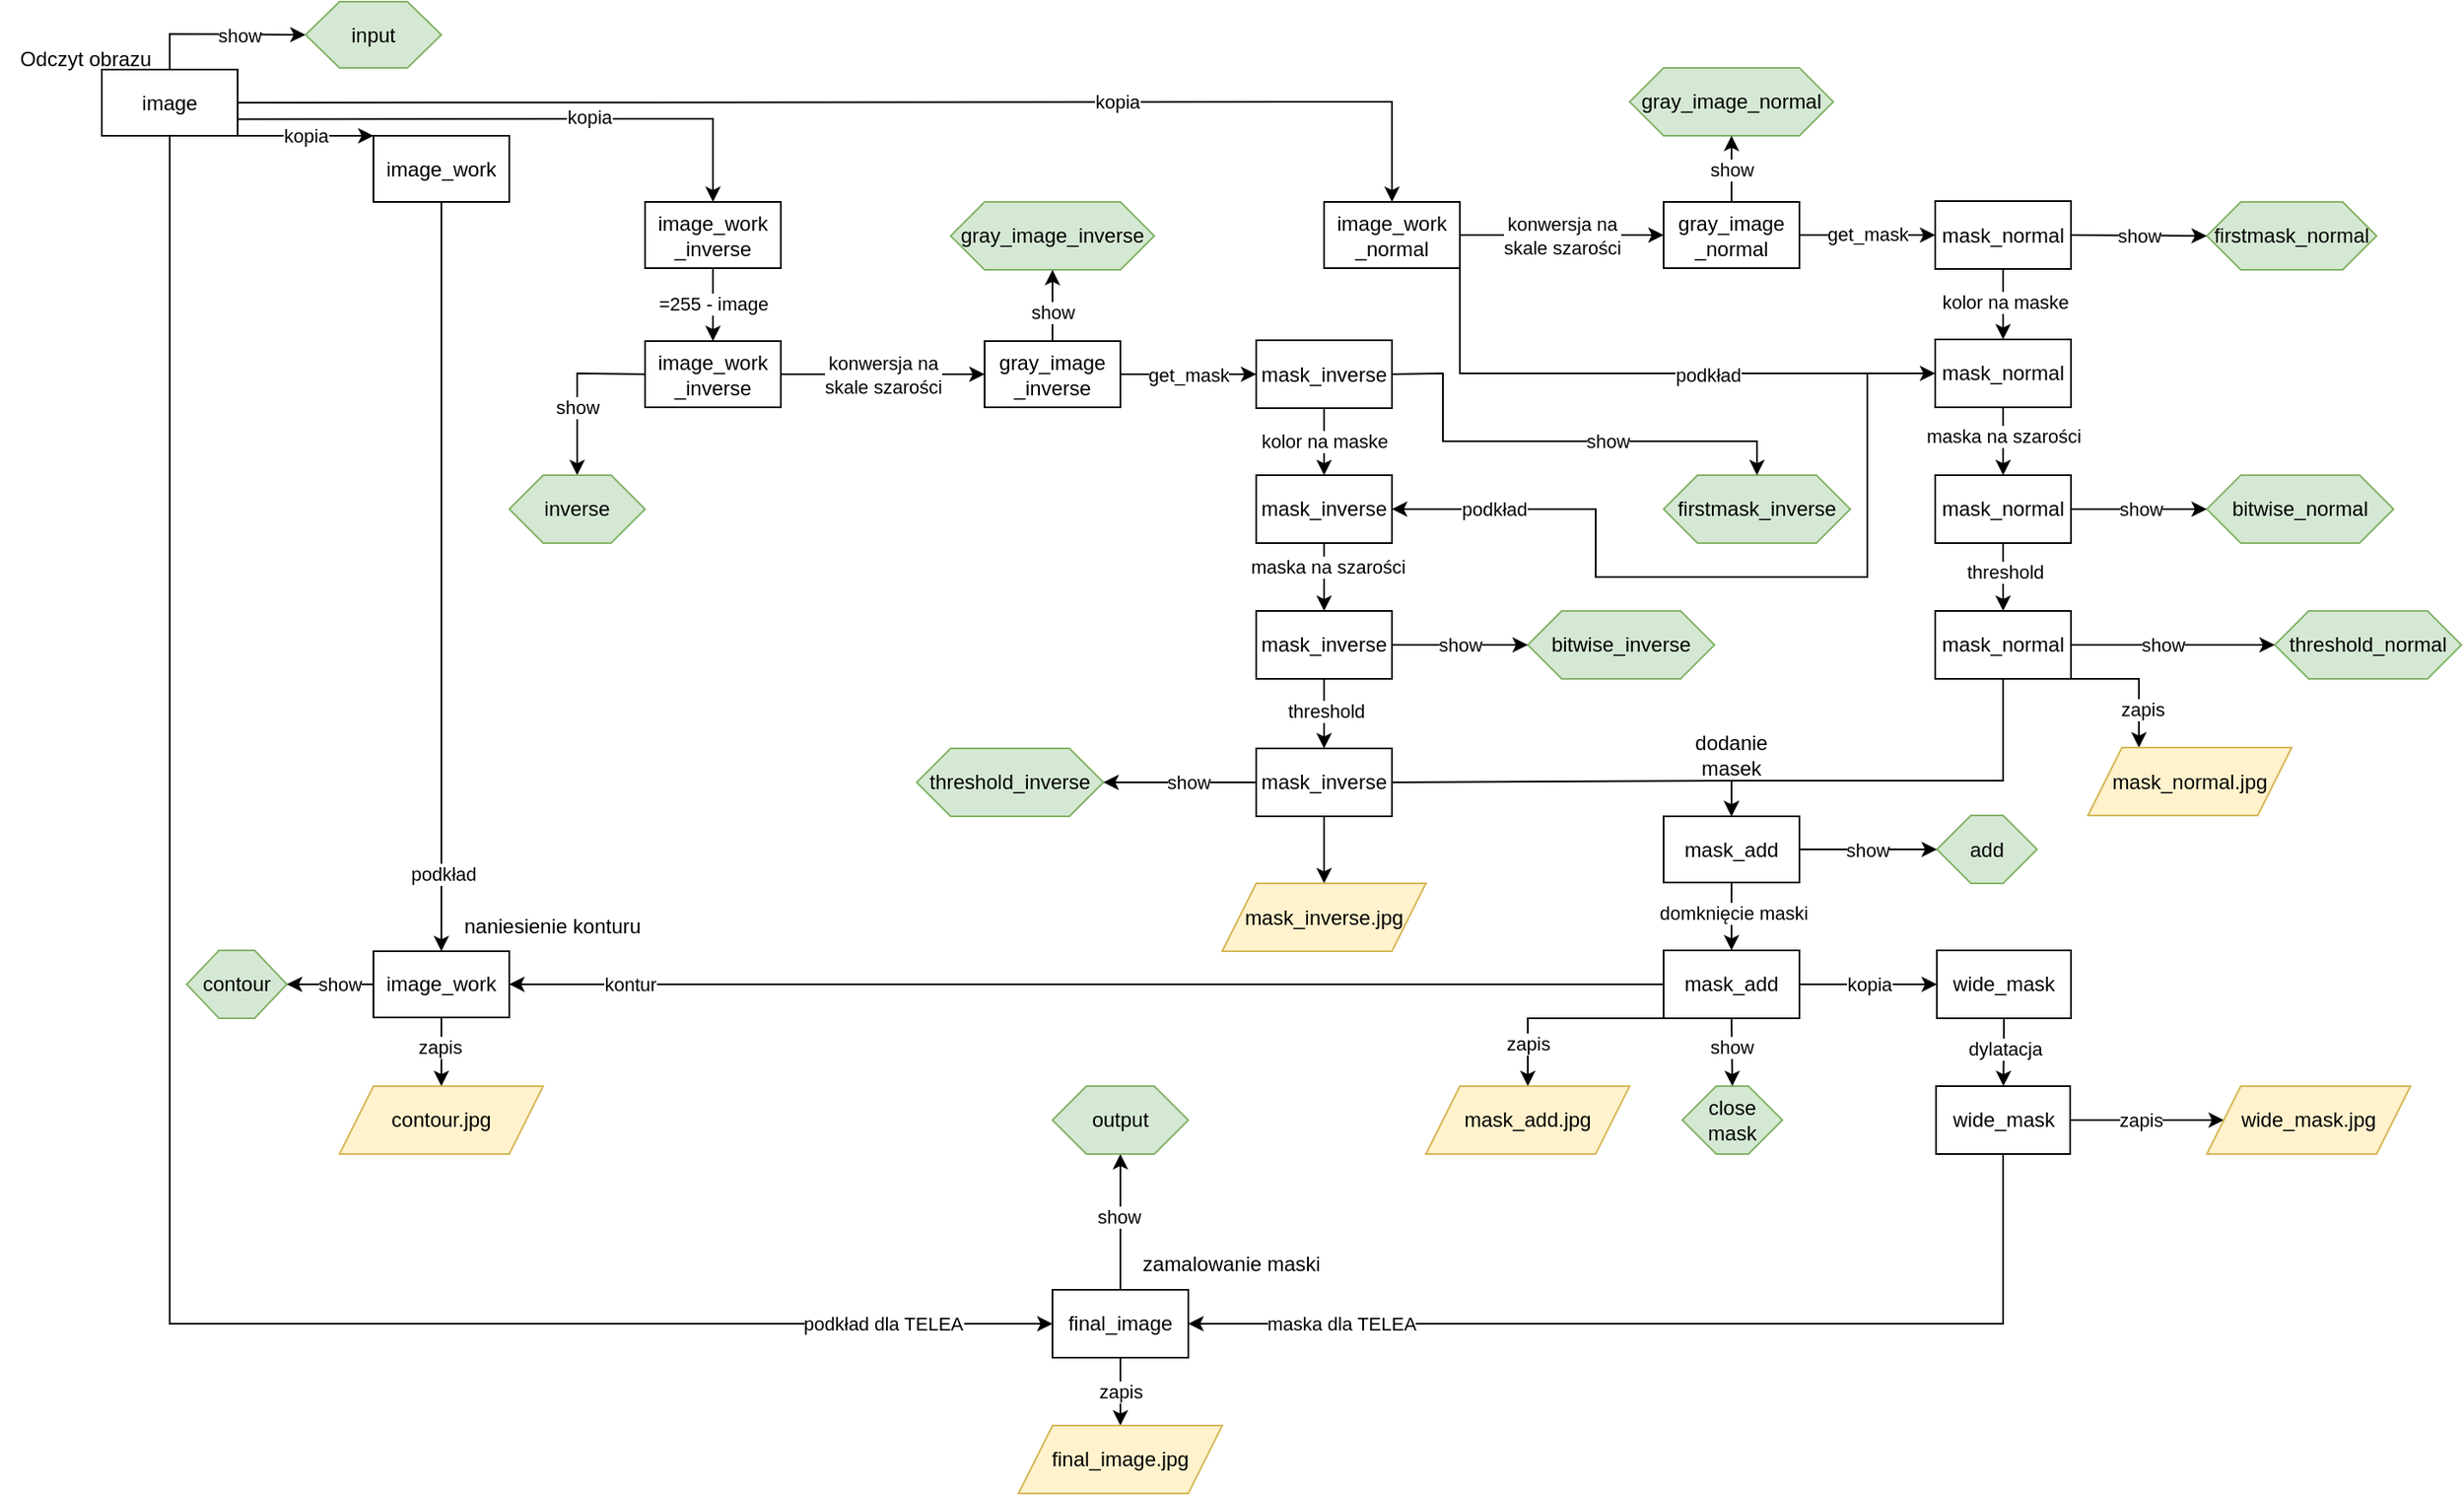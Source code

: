 <mxfile version="21.6.8" type="device">
  <diagram name="Strona-1" id="D5ZiPMH3xPq2_rWJRuZQ">
    <mxGraphModel dx="2261" dy="758" grid="1" gridSize="10" guides="1" tooltips="1" connect="1" arrows="1" fold="1" page="1" pageScale="1" pageWidth="827" pageHeight="1169" math="0" shadow="0">
      <root>
        <mxCell id="0" />
        <mxCell id="1" parent="0" />
        <mxCell id="NfJOMdd9TvoJXjK2J6o6-21" value="mask_inverse" style="rounded=0;whiteSpace=wrap;html=1;" parent="1" vertex="1">
          <mxGeometry x="720" y="200.5" width="80" height="40" as="geometry" />
        </mxCell>
        <mxCell id="NfJOMdd9TvoJXjK2J6o6-24" value="mask_normal" style="rounded=0;whiteSpace=wrap;html=1;" parent="1" vertex="1">
          <mxGeometry x="1120" y="118.5" width="80" height="40" as="geometry" />
        </mxCell>
        <mxCell id="UWWgCvtXqnczJx6UN0lT-1" value="image" style="rounded=0;whiteSpace=wrap;html=1;" parent="1" vertex="1">
          <mxGeometry x="40" y="41" width="80" height="39" as="geometry" />
        </mxCell>
        <mxCell id="UWWgCvtXqnczJx6UN0lT-3" value="image_work" style="rounded=0;whiteSpace=wrap;html=1;" parent="1" vertex="1">
          <mxGeometry x="200" y="80" width="80" height="39" as="geometry" />
        </mxCell>
        <mxCell id="UWWgCvtXqnczJx6UN0lT-4" value="image_work&lt;br&gt;_normal" style="rounded=0;whiteSpace=wrap;html=1;" parent="1" vertex="1">
          <mxGeometry x="760" y="119" width="80" height="39" as="geometry" />
        </mxCell>
        <mxCell id="UWWgCvtXqnczJx6UN0lT-5" value="image_work&lt;br&gt;_inverse" style="rounded=0;whiteSpace=wrap;html=1;" parent="1" vertex="1">
          <mxGeometry x="360" y="119" width="80" height="39" as="geometry" />
        </mxCell>
        <mxCell id="UWWgCvtXqnczJx6UN0lT-7" value="mask_add" style="rounded=0;whiteSpace=wrap;html=1;" parent="1" vertex="1">
          <mxGeometry x="960" y="481" width="80" height="39" as="geometry" />
        </mxCell>
        <mxCell id="UWWgCvtXqnczJx6UN0lT-8" value="gray_image&lt;br&gt;_inverse" style="rounded=0;whiteSpace=wrap;html=1;" parent="1" vertex="1">
          <mxGeometry x="560" y="201" width="80" height="39" as="geometry" />
        </mxCell>
        <mxCell id="UWWgCvtXqnczJx6UN0lT-9" value="image_work&lt;br style=&quot;border-color: var(--border-color);&quot;&gt;_inverse" style="rounded=0;whiteSpace=wrap;html=1;" parent="1" vertex="1">
          <mxGeometry x="360" y="201" width="80" height="39" as="geometry" />
        </mxCell>
        <mxCell id="UWWgCvtXqnczJx6UN0lT-10" value="" style="endArrow=classic;html=1;rounded=0;exitX=1;exitY=1;exitDx=0;exitDy=0;entryX=0;entryY=0;entryDx=0;entryDy=0;" parent="1" source="UWWgCvtXqnczJx6UN0lT-1" target="UWWgCvtXqnczJx6UN0lT-3" edge="1">
          <mxGeometry width="50" height="50" relative="1" as="geometry">
            <mxPoint x="540" y="320" as="sourcePoint" />
            <mxPoint x="200" y="80" as="targetPoint" />
            <Array as="points" />
          </mxGeometry>
        </mxCell>
        <mxCell id="UWWgCvtXqnczJx6UN0lT-13" value="kopia" style="edgeLabel;html=1;align=center;verticalAlign=middle;resizable=0;points=[];" parent="UWWgCvtXqnczJx6UN0lT-10" vertex="1" connectable="0">
          <mxGeometry x="-0.3" relative="1" as="geometry">
            <mxPoint x="12" as="offset" />
          </mxGeometry>
        </mxCell>
        <mxCell id="UWWgCvtXqnczJx6UN0lT-11" value="" style="endArrow=classic;html=1;rounded=0;exitX=1;exitY=0.75;exitDx=0;exitDy=0;entryX=0.5;entryY=0;entryDx=0;entryDy=0;" parent="1" source="UWWgCvtXqnczJx6UN0lT-1" target="UWWgCvtXqnczJx6UN0lT-5" edge="1">
          <mxGeometry width="50" height="50" relative="1" as="geometry">
            <mxPoint x="540" y="320" as="sourcePoint" />
            <mxPoint x="400" y="70" as="targetPoint" />
            <Array as="points">
              <mxPoint x="400" y="70" />
            </Array>
          </mxGeometry>
        </mxCell>
        <mxCell id="UWWgCvtXqnczJx6UN0lT-15" value="kopia" style="edgeLabel;html=1;align=center;verticalAlign=middle;resizable=0;points=[];" parent="UWWgCvtXqnczJx6UN0lT-11" vertex="1" connectable="0">
          <mxGeometry x="0.258" y="1" relative="1" as="geometry">
            <mxPoint as="offset" />
          </mxGeometry>
        </mxCell>
        <mxCell id="UWWgCvtXqnczJx6UN0lT-12" value="" style="endArrow=classic;html=1;rounded=0;exitX=1;exitY=0.5;exitDx=0;exitDy=0;entryX=0.5;entryY=0;entryDx=0;entryDy=0;" parent="1" source="UWWgCvtXqnczJx6UN0lT-1" target="UWWgCvtXqnczJx6UN0lT-4" edge="1">
          <mxGeometry width="50" height="50" relative="1" as="geometry">
            <mxPoint x="540" y="320" as="sourcePoint" />
            <mxPoint x="470" y="50" as="targetPoint" />
            <Array as="points">
              <mxPoint x="800" y="60" />
            </Array>
          </mxGeometry>
        </mxCell>
        <mxCell id="UWWgCvtXqnczJx6UN0lT-16" value="kopia" style="edgeLabel;html=1;align=center;verticalAlign=middle;resizable=0;points=[];" parent="UWWgCvtXqnczJx6UN0lT-12" vertex="1" connectable="0">
          <mxGeometry x="0.402" y="-1" relative="1" as="geometry">
            <mxPoint y="-1" as="offset" />
          </mxGeometry>
        </mxCell>
        <mxCell id="UWWgCvtXqnczJx6UN0lT-17" value="" style="endArrow=classic;html=1;rounded=0;exitX=0.5;exitY=1;exitDx=0;exitDy=0;entryX=0.5;entryY=0;entryDx=0;entryDy=0;" parent="1" source="UWWgCvtXqnczJx6UN0lT-5" target="UWWgCvtXqnczJx6UN0lT-9" edge="1">
          <mxGeometry width="50" height="50" relative="1" as="geometry">
            <mxPoint x="270" y="200" as="sourcePoint" />
            <mxPoint x="320" y="150" as="targetPoint" />
          </mxGeometry>
        </mxCell>
        <mxCell id="UWWgCvtXqnczJx6UN0lT-18" value="=255 - image" style="edgeLabel;html=1;align=center;verticalAlign=middle;resizable=0;points=[];" parent="UWWgCvtXqnczJx6UN0lT-17" vertex="1" connectable="0">
          <mxGeometry x="-0.02" y="2" relative="1" as="geometry">
            <mxPoint x="-2" as="offset" />
          </mxGeometry>
        </mxCell>
        <mxCell id="UWWgCvtXqnczJx6UN0lT-19" value="gray_image&lt;br&gt;_normal" style="rounded=0;whiteSpace=wrap;html=1;" parent="1" vertex="1">
          <mxGeometry x="960" y="119" width="80" height="39" as="geometry" />
        </mxCell>
        <mxCell id="UWWgCvtXqnczJx6UN0lT-20" value="" style="endArrow=classic;html=1;rounded=0;exitX=1;exitY=0.5;exitDx=0;exitDy=0;entryX=0;entryY=0.5;entryDx=0;entryDy=0;" parent="1" source="UWWgCvtXqnczJx6UN0lT-9" target="UWWgCvtXqnczJx6UN0lT-8" edge="1">
          <mxGeometry width="50" height="50" relative="1" as="geometry">
            <mxPoint x="480" y="270" as="sourcePoint" />
            <mxPoint x="520" y="220" as="targetPoint" />
          </mxGeometry>
        </mxCell>
        <mxCell id="UWWgCvtXqnczJx6UN0lT-21" value="konwersja na&lt;br style=&quot;border-color: var(--border-color);&quot;&gt;skale szarości" style="edgeLabel;html=1;align=center;verticalAlign=middle;resizable=0;points=[];" parent="UWWgCvtXqnczJx6UN0lT-20" vertex="1" connectable="0">
          <mxGeometry x="-0.001" y="-2" relative="1" as="geometry">
            <mxPoint y="-2" as="offset" />
          </mxGeometry>
        </mxCell>
        <mxCell id="UWWgCvtXqnczJx6UN0lT-22" value="" style="endArrow=classic;html=1;rounded=0;exitX=1;exitY=0.5;exitDx=0;exitDy=0;entryX=0;entryY=0.5;entryDx=0;entryDy=0;" parent="1" source="UWWgCvtXqnczJx6UN0lT-4" target="UWWgCvtXqnczJx6UN0lT-19" edge="1">
          <mxGeometry width="50" height="50" relative="1" as="geometry">
            <mxPoint x="770" y="270" as="sourcePoint" />
            <mxPoint x="820" y="220" as="targetPoint" />
          </mxGeometry>
        </mxCell>
        <mxCell id="UWWgCvtXqnczJx6UN0lT-23" value="konwersja na&lt;br style=&quot;border-color: var(--border-color);&quot;&gt;skale szarości" style="edgeLabel;html=1;align=center;verticalAlign=middle;resizable=0;points=[];" parent="UWWgCvtXqnczJx6UN0lT-22" vertex="1" connectable="0">
          <mxGeometry x="-0.207" y="1" relative="1" as="geometry">
            <mxPoint x="12" y="1" as="offset" />
          </mxGeometry>
        </mxCell>
        <mxCell id="UWWgCvtXqnczJx6UN0lT-24" value="" style="endArrow=classic;html=1;rounded=0;exitX=1;exitY=0.5;exitDx=0;exitDy=0;entryX=0;entryY=0.5;entryDx=0;entryDy=0;" parent="1" source="UWWgCvtXqnczJx6UN0lT-8" target="NfJOMdd9TvoJXjK2J6o6-21" edge="1">
          <mxGeometry width="50" height="50" relative="1" as="geometry">
            <mxPoint x="640" y="270" as="sourcePoint" />
            <mxPoint x="690" y="220" as="targetPoint" />
          </mxGeometry>
        </mxCell>
        <mxCell id="UWWgCvtXqnczJx6UN0lT-26" value="get_mask" style="edgeLabel;html=1;align=center;verticalAlign=middle;resizable=0;points=[];" parent="UWWgCvtXqnczJx6UN0lT-24" vertex="1" connectable="0">
          <mxGeometry x="-0.173" y="2" relative="1" as="geometry">
            <mxPoint x="7" y="2" as="offset" />
          </mxGeometry>
        </mxCell>
        <mxCell id="UWWgCvtXqnczJx6UN0lT-25" value="" style="endArrow=classic;html=1;rounded=0;exitX=1;exitY=0.5;exitDx=0;exitDy=0;entryX=0;entryY=0.5;entryDx=0;entryDy=0;" parent="1" source="UWWgCvtXqnczJx6UN0lT-19" target="NfJOMdd9TvoJXjK2J6o6-24" edge="1">
          <mxGeometry width="50" height="50" relative="1" as="geometry">
            <mxPoint x="640" y="270" as="sourcePoint" />
            <mxPoint x="690" y="220" as="targetPoint" />
          </mxGeometry>
        </mxCell>
        <mxCell id="UWWgCvtXqnczJx6UN0lT-27" value="get_mask" style="edgeLabel;html=1;align=center;verticalAlign=middle;resizable=0;points=[];" parent="UWWgCvtXqnczJx6UN0lT-25" vertex="1" connectable="0">
          <mxGeometry x="-0.001" y="1" relative="1" as="geometry">
            <mxPoint as="offset" />
          </mxGeometry>
        </mxCell>
        <mxCell id="UWWgCvtXqnczJx6UN0lT-28" value="mask_inverse" style="rounded=0;whiteSpace=wrap;html=1;" parent="1" vertex="1">
          <mxGeometry x="720" y="280" width="80" height="40" as="geometry" />
        </mxCell>
        <mxCell id="UWWgCvtXqnczJx6UN0lT-29" value="mask_inverse" style="rounded=0;whiteSpace=wrap;html=1;" parent="1" vertex="1">
          <mxGeometry x="720" y="360" width="80" height="40" as="geometry" />
        </mxCell>
        <mxCell id="UWWgCvtXqnczJx6UN0lT-32" value="mask_normal" style="rounded=0;whiteSpace=wrap;html=1;" parent="1" vertex="1">
          <mxGeometry x="1120" y="280" width="80" height="40" as="geometry" />
        </mxCell>
        <mxCell id="UWWgCvtXqnczJx6UN0lT-33" value="mask_normal" style="rounded=0;whiteSpace=wrap;html=1;" parent="1" vertex="1">
          <mxGeometry x="1120" y="200" width="80" height="40" as="geometry" />
        </mxCell>
        <mxCell id="UWWgCvtXqnczJx6UN0lT-34" value="" style="endArrow=classic;html=1;rounded=0;exitX=0.5;exitY=1;exitDx=0;exitDy=0;entryX=0.5;entryY=0;entryDx=0;entryDy=0;" parent="1" source="NfJOMdd9TvoJXjK2J6o6-21" target="UWWgCvtXqnczJx6UN0lT-28" edge="1">
          <mxGeometry width="50" height="50" relative="1" as="geometry">
            <mxPoint x="700" y="270" as="sourcePoint" />
            <mxPoint x="750" y="220" as="targetPoint" />
          </mxGeometry>
        </mxCell>
        <mxCell id="UWWgCvtXqnczJx6UN0lT-35" value="kolor na maske" style="edgeLabel;html=1;align=center;verticalAlign=middle;resizable=0;points=[];" parent="UWWgCvtXqnczJx6UN0lT-34" vertex="1" connectable="0">
          <mxGeometry x="-0.374" y="1" relative="1" as="geometry">
            <mxPoint x="-1" y="7" as="offset" />
          </mxGeometry>
        </mxCell>
        <mxCell id="UWWgCvtXqnczJx6UN0lT-36" value="" style="endArrow=classic;html=1;rounded=0;exitX=0.5;exitY=1;exitDx=0;exitDy=0;entryX=0.5;entryY=0;entryDx=0;entryDy=0;" parent="1" source="NfJOMdd9TvoJXjK2J6o6-24" target="UWWgCvtXqnczJx6UN0lT-33" edge="1">
          <mxGeometry width="50" height="50" relative="1" as="geometry">
            <mxPoint x="700" y="270" as="sourcePoint" />
            <mxPoint x="750" y="220" as="targetPoint" />
          </mxGeometry>
        </mxCell>
        <mxCell id="UWWgCvtXqnczJx6UN0lT-37" value="kolor na maske" style="edgeLabel;html=1;align=center;verticalAlign=middle;resizable=0;points=[];" parent="UWWgCvtXqnczJx6UN0lT-36" vertex="1" connectable="0">
          <mxGeometry x="-0.075" y="1" relative="1" as="geometry">
            <mxPoint as="offset" />
          </mxGeometry>
        </mxCell>
        <mxCell id="UWWgCvtXqnczJx6UN0lT-38" value="" style="endArrow=classic;html=1;rounded=0;exitX=0.5;exitY=1;exitDx=0;exitDy=0;entryX=0.5;entryY=0;entryDx=0;entryDy=0;" parent="1" source="UWWgCvtXqnczJx6UN0lT-28" target="UWWgCvtXqnczJx6UN0lT-29" edge="1">
          <mxGeometry width="50" height="50" relative="1" as="geometry">
            <mxPoint x="700" y="270" as="sourcePoint" />
            <mxPoint x="750" y="220" as="targetPoint" />
          </mxGeometry>
        </mxCell>
        <mxCell id="UWWgCvtXqnczJx6UN0lT-39" value="maska na szarości" style="edgeLabel;html=1;align=center;verticalAlign=middle;resizable=0;points=[];" parent="UWWgCvtXqnczJx6UN0lT-38" vertex="1" connectable="0">
          <mxGeometry x="-0.322" y="2" relative="1" as="geometry">
            <mxPoint as="offset" />
          </mxGeometry>
        </mxCell>
        <mxCell id="UWWgCvtXqnczJx6UN0lT-40" value="" style="endArrow=classic;html=1;rounded=0;exitX=0.5;exitY=1;exitDx=0;exitDy=0;" parent="1" source="UWWgCvtXqnczJx6UN0lT-33" target="UWWgCvtXqnczJx6UN0lT-32" edge="1">
          <mxGeometry width="50" height="50" relative="1" as="geometry">
            <mxPoint x="700" y="270" as="sourcePoint" />
            <mxPoint x="750" y="220" as="targetPoint" />
          </mxGeometry>
        </mxCell>
        <mxCell id="UWWgCvtXqnczJx6UN0lT-41" value="maska na szarości" style="edgeLabel;html=1;align=center;verticalAlign=middle;resizable=0;points=[];" parent="UWWgCvtXqnczJx6UN0lT-40" vertex="1" connectable="0">
          <mxGeometry x="-0.15" relative="1" as="geometry">
            <mxPoint as="offset" />
          </mxGeometry>
        </mxCell>
        <mxCell id="UWWgCvtXqnczJx6UN0lT-42" value="" style="endArrow=classic;html=1;rounded=0;entryX=1;entryY=0.5;entryDx=0;entryDy=0;exitX=1;exitY=1;exitDx=0;exitDy=0;" parent="1" source="UWWgCvtXqnczJx6UN0lT-4" target="UWWgCvtXqnczJx6UN0lT-28" edge="1">
          <mxGeometry width="50" height="50" relative="1" as="geometry">
            <mxPoint x="840" y="220" as="sourcePoint" />
            <mxPoint x="730" y="290" as="targetPoint" />
            <Array as="points">
              <mxPoint x="840" y="220" />
              <mxPoint x="1080" y="220" />
              <mxPoint x="1080" y="340" />
              <mxPoint x="920" y="340" />
              <mxPoint x="920" y="300" />
            </Array>
          </mxGeometry>
        </mxCell>
        <mxCell id="UWWgCvtXqnczJx6UN0lT-43" value="podkład" style="edgeLabel;html=1;align=center;verticalAlign=middle;resizable=0;points=[];" parent="UWWgCvtXqnczJx6UN0lT-42" vertex="1" connectable="0">
          <mxGeometry x="-0.06" relative="1" as="geometry">
            <mxPoint x="-220" y="33" as="offset" />
          </mxGeometry>
        </mxCell>
        <mxCell id="UWWgCvtXqnczJx6UN0lT-44" value="" style="endArrow=classic;html=1;rounded=0;exitX=1;exitY=1;exitDx=0;exitDy=0;entryX=0;entryY=0.5;entryDx=0;entryDy=0;" parent="1" source="UWWgCvtXqnczJx6UN0lT-4" target="UWWgCvtXqnczJx6UN0lT-33" edge="1">
          <mxGeometry width="50" height="50" relative="1" as="geometry">
            <mxPoint x="680" y="340" as="sourcePoint" />
            <mxPoint x="730" y="290" as="targetPoint" />
            <Array as="points">
              <mxPoint x="840" y="220" />
            </Array>
          </mxGeometry>
        </mxCell>
        <mxCell id="UWWgCvtXqnczJx6UN0lT-45" value="podkład" style="edgeLabel;html=1;align=center;verticalAlign=middle;resizable=0;points=[];" parent="UWWgCvtXqnczJx6UN0lT-44" vertex="1" connectable="0">
          <mxGeometry x="0.213" y="-1" relative="1" as="geometry">
            <mxPoint as="offset" />
          </mxGeometry>
        </mxCell>
        <mxCell id="UWWgCvtXqnczJx6UN0lT-46" value="mask_inverse" style="rounded=0;whiteSpace=wrap;html=1;" parent="1" vertex="1">
          <mxGeometry x="720" y="441" width="80" height="40" as="geometry" />
        </mxCell>
        <mxCell id="UWWgCvtXqnczJx6UN0lT-47" value="mask_normal" style="rounded=0;whiteSpace=wrap;html=1;" parent="1" vertex="1">
          <mxGeometry x="1120" y="360" width="80" height="40" as="geometry" />
        </mxCell>
        <mxCell id="UWWgCvtXqnczJx6UN0lT-48" value="" style="endArrow=classic;html=1;rounded=0;exitX=0.5;exitY=1;exitDx=0;exitDy=0;entryX=0.5;entryY=0;entryDx=0;entryDy=0;" parent="1" source="UWWgCvtXqnczJx6UN0lT-29" target="UWWgCvtXqnczJx6UN0lT-46" edge="1">
          <mxGeometry width="50" height="50" relative="1" as="geometry">
            <mxPoint x="940" y="340" as="sourcePoint" />
            <mxPoint x="990" y="290" as="targetPoint" />
          </mxGeometry>
        </mxCell>
        <mxCell id="UWWgCvtXqnczJx6UN0lT-51" value="threshold" style="edgeLabel;html=1;align=center;verticalAlign=middle;resizable=0;points=[];" parent="UWWgCvtXqnczJx6UN0lT-48" vertex="1" connectable="0">
          <mxGeometry x="-0.103" y="1" relative="1" as="geometry">
            <mxPoint as="offset" />
          </mxGeometry>
        </mxCell>
        <mxCell id="UWWgCvtXqnczJx6UN0lT-49" value="" style="endArrow=classic;html=1;rounded=0;exitX=0.5;exitY=1;exitDx=0;exitDy=0;entryX=0.5;entryY=0;entryDx=0;entryDy=0;" parent="1" source="UWWgCvtXqnczJx6UN0lT-32" target="UWWgCvtXqnczJx6UN0lT-47" edge="1">
          <mxGeometry width="50" height="50" relative="1" as="geometry">
            <mxPoint x="940" y="340" as="sourcePoint" />
            <mxPoint x="990" y="290" as="targetPoint" />
          </mxGeometry>
        </mxCell>
        <mxCell id="UWWgCvtXqnczJx6UN0lT-50" value="threshold" style="edgeLabel;html=1;align=center;verticalAlign=middle;resizable=0;points=[];" parent="UWWgCvtXqnczJx6UN0lT-49" vertex="1" connectable="0">
          <mxGeometry x="-0.184" y="1" relative="1" as="geometry">
            <mxPoint as="offset" />
          </mxGeometry>
        </mxCell>
        <mxCell id="UWWgCvtXqnczJx6UN0lT-52" value="" style="endArrow=classic;html=1;rounded=0;exitX=1;exitY=0.5;exitDx=0;exitDy=0;entryX=0.5;entryY=0;entryDx=0;entryDy=0;" parent="1" source="UWWgCvtXqnczJx6UN0lT-46" target="UWWgCvtXqnczJx6UN0lT-7" edge="1">
          <mxGeometry width="50" height="50" relative="1" as="geometry">
            <mxPoint x="870" y="470" as="sourcePoint" />
            <mxPoint x="920" y="420" as="targetPoint" />
            <Array as="points">
              <mxPoint x="1000" y="460" />
            </Array>
          </mxGeometry>
        </mxCell>
        <mxCell id="UWWgCvtXqnczJx6UN0lT-53" value="" style="endArrow=classic;html=1;rounded=0;exitX=0.5;exitY=1;exitDx=0;exitDy=0;entryX=0.5;entryY=0;entryDx=0;entryDy=0;" parent="1" source="UWWgCvtXqnczJx6UN0lT-47" target="UWWgCvtXqnczJx6UN0lT-7" edge="1">
          <mxGeometry width="50" height="50" relative="1" as="geometry">
            <mxPoint x="780" y="380" as="sourcePoint" />
            <mxPoint x="830" y="330" as="targetPoint" />
            <Array as="points">
              <mxPoint x="1160" y="460" />
              <mxPoint x="1000" y="460" />
            </Array>
          </mxGeometry>
        </mxCell>
        <mxCell id="UWWgCvtXqnczJx6UN0lT-54" value="dodanie masek" style="text;html=1;strokeColor=none;fillColor=none;align=center;verticalAlign=middle;whiteSpace=wrap;rounded=0;" parent="1" vertex="1">
          <mxGeometry x="970" y="430" width="60" height="30" as="geometry" />
        </mxCell>
        <mxCell id="UWWgCvtXqnczJx6UN0lT-55" value="mask_add" style="rounded=0;whiteSpace=wrap;html=1;" parent="1" vertex="1">
          <mxGeometry x="960" y="560" width="80" height="40" as="geometry" />
        </mxCell>
        <mxCell id="UWWgCvtXqnczJx6UN0lT-56" value="" style="endArrow=classic;html=1;rounded=0;exitX=0.5;exitY=1;exitDx=0;exitDy=0;entryX=0.5;entryY=0;entryDx=0;entryDy=0;" parent="1" source="UWWgCvtXqnczJx6UN0lT-7" target="UWWgCvtXqnczJx6UN0lT-55" edge="1">
          <mxGeometry width="50" height="50" relative="1" as="geometry">
            <mxPoint x="780" y="520" as="sourcePoint" />
            <mxPoint x="830" y="470" as="targetPoint" />
          </mxGeometry>
        </mxCell>
        <mxCell id="UWWgCvtXqnczJx6UN0lT-57" value="domknięcie maski" style="edgeLabel;html=1;align=center;verticalAlign=middle;resizable=0;points=[];" parent="UWWgCvtXqnczJx6UN0lT-56" vertex="1" connectable="0">
          <mxGeometry x="-0.116" y="1" relative="1" as="geometry">
            <mxPoint as="offset" />
          </mxGeometry>
        </mxCell>
        <mxCell id="UWWgCvtXqnczJx6UN0lT-60" value="" style="endArrow=classic;html=1;rounded=0;exitX=0.5;exitY=1;exitDx=0;exitDy=0;entryX=0.5;entryY=0;entryDx=0;entryDy=0;" parent="1" source="UWWgCvtXqnczJx6UN0lT-46" target="UWWgCvtXqnczJx6UN0lT-151" edge="1">
          <mxGeometry width="50" height="50" relative="1" as="geometry">
            <mxPoint x="760" y="481" as="sourcePoint" />
            <mxPoint x="760.0" y="520" as="targetPoint" />
          </mxGeometry>
        </mxCell>
        <mxCell id="UWWgCvtXqnczJx6UN0lT-65" value="" style="endArrow=classic;html=1;rounded=0;exitX=1;exitY=1;exitDx=0;exitDy=0;entryX=0.25;entryY=0;entryDx=0;entryDy=0;" parent="1" source="UWWgCvtXqnczJx6UN0lT-47" target="UWWgCvtXqnczJx6UN0lT-147" edge="1">
          <mxGeometry width="50" height="50" relative="1" as="geometry">
            <mxPoint x="910" y="550" as="sourcePoint" />
            <mxPoint x="1240" y="441" as="targetPoint" />
            <Array as="points">
              <mxPoint x="1240" y="400" />
            </Array>
          </mxGeometry>
        </mxCell>
        <mxCell id="UWWgCvtXqnczJx6UN0lT-148" value="zapis" style="edgeLabel;html=1;align=center;verticalAlign=middle;resizable=0;points=[];" parent="UWWgCvtXqnczJx6UN0lT-65" vertex="1" connectable="0">
          <mxGeometry x="0.433" y="2" relative="1" as="geometry">
            <mxPoint as="offset" />
          </mxGeometry>
        </mxCell>
        <mxCell id="UWWgCvtXqnczJx6UN0lT-66" value="" style="endArrow=classic;html=1;rounded=0;exitX=0;exitY=1;exitDx=0;exitDy=0;entryX=0.5;entryY=0;entryDx=0;entryDy=0;" parent="1" source="UWWgCvtXqnczJx6UN0lT-55" target="UWWgCvtXqnczJx6UN0lT-149" edge="1">
          <mxGeometry width="50" height="50" relative="1" as="geometry">
            <mxPoint x="910" y="600" as="sourcePoint" />
            <mxPoint x="880.0" y="640" as="targetPoint" />
            <Array as="points">
              <mxPoint x="880" y="600" />
            </Array>
          </mxGeometry>
        </mxCell>
        <mxCell id="UWWgCvtXqnczJx6UN0lT-150" value="zapis" style="edgeLabel;html=1;align=center;verticalAlign=middle;resizable=0;points=[];" parent="UWWgCvtXqnczJx6UN0lT-66" vertex="1" connectable="0">
          <mxGeometry x="0.571" y="-1" relative="1" as="geometry">
            <mxPoint x="1" as="offset" />
          </mxGeometry>
        </mxCell>
        <mxCell id="UWWgCvtXqnczJx6UN0lT-68" value="image_work" style="rounded=0;whiteSpace=wrap;html=1;" parent="1" vertex="1">
          <mxGeometry x="200" y="560.5" width="80" height="39" as="geometry" />
        </mxCell>
        <mxCell id="UWWgCvtXqnczJx6UN0lT-72" value="" style="endArrow=classic;html=1;rounded=0;exitX=0.5;exitY=1;exitDx=0;exitDy=0;entryX=0.5;entryY=0;entryDx=0;entryDy=0;" parent="1" source="UWWgCvtXqnczJx6UN0lT-68" target="UWWgCvtXqnczJx6UN0lT-153" edge="1">
          <mxGeometry width="50" height="50" relative="1" as="geometry">
            <mxPoint x="580" y="580" as="sourcePoint" />
            <mxPoint x="240" y="640" as="targetPoint" />
          </mxGeometry>
        </mxCell>
        <mxCell id="UWWgCvtXqnczJx6UN0lT-154" value="zapis" style="edgeLabel;html=1;align=center;verticalAlign=middle;resizable=0;points=[];" parent="UWWgCvtXqnczJx6UN0lT-72" vertex="1" connectable="0">
          <mxGeometry x="-0.136" y="-1" relative="1" as="geometry">
            <mxPoint as="offset" />
          </mxGeometry>
        </mxCell>
        <mxCell id="UWWgCvtXqnczJx6UN0lT-73" value="" style="endArrow=classic;html=1;rounded=0;exitX=0;exitY=0.5;exitDx=0;exitDy=0;entryX=1;entryY=0.5;entryDx=0;entryDy=0;" parent="1" source="UWWgCvtXqnczJx6UN0lT-55" target="UWWgCvtXqnczJx6UN0lT-68" edge="1">
          <mxGeometry width="50" height="50" relative="1" as="geometry">
            <mxPoint x="580" y="580" as="sourcePoint" />
            <mxPoint x="630" y="530" as="targetPoint" />
          </mxGeometry>
        </mxCell>
        <mxCell id="UWWgCvtXqnczJx6UN0lT-74" value="kontur" style="edgeLabel;html=1;align=center;verticalAlign=middle;resizable=0;points=[];" parent="UWWgCvtXqnczJx6UN0lT-73" vertex="1" connectable="0">
          <mxGeometry x="0.637" y="-2" relative="1" as="geometry">
            <mxPoint x="-53" y="2" as="offset" />
          </mxGeometry>
        </mxCell>
        <mxCell id="UWWgCvtXqnczJx6UN0lT-75" value="" style="endArrow=classic;html=1;rounded=0;exitX=0.5;exitY=1;exitDx=0;exitDy=0;entryX=0.5;entryY=0;entryDx=0;entryDy=0;" parent="1" source="UWWgCvtXqnczJx6UN0lT-3" target="UWWgCvtXqnczJx6UN0lT-68" edge="1">
          <mxGeometry width="50" height="50" relative="1" as="geometry">
            <mxPoint x="580" y="380" as="sourcePoint" />
            <mxPoint x="630" y="330" as="targetPoint" />
          </mxGeometry>
        </mxCell>
        <mxCell id="UWWgCvtXqnczJx6UN0lT-76" value="podkład" style="edgeLabel;html=1;align=center;verticalAlign=middle;resizable=0;points=[];" parent="UWWgCvtXqnczJx6UN0lT-75" vertex="1" connectable="0">
          <mxGeometry x="0.794" y="1" relative="1" as="geometry">
            <mxPoint as="offset" />
          </mxGeometry>
        </mxCell>
        <mxCell id="UWWgCvtXqnczJx6UN0lT-77" value="wide_mask" style="rounded=0;whiteSpace=wrap;html=1;" parent="1" vertex="1">
          <mxGeometry x="1121" y="560" width="79" height="40" as="geometry" />
        </mxCell>
        <mxCell id="UWWgCvtXqnczJx6UN0lT-78" value="" style="endArrow=classic;html=1;rounded=0;exitX=1;exitY=0.5;exitDx=0;exitDy=0;entryX=0;entryY=0.5;entryDx=0;entryDy=0;" parent="1" source="UWWgCvtXqnczJx6UN0lT-55" target="UWWgCvtXqnczJx6UN0lT-77" edge="1">
          <mxGeometry width="50" height="50" relative="1" as="geometry">
            <mxPoint x="1040" y="650" as="sourcePoint" />
            <mxPoint x="1090" y="600" as="targetPoint" />
          </mxGeometry>
        </mxCell>
        <mxCell id="UWWgCvtXqnczJx6UN0lT-79" value="kopia" style="edgeLabel;html=1;align=center;verticalAlign=middle;resizable=0;points=[];" parent="UWWgCvtXqnczJx6UN0lT-78" vertex="1" connectable="0">
          <mxGeometry x="0.072" y="2" relative="1" as="geometry">
            <mxPoint x="-3" y="2" as="offset" />
          </mxGeometry>
        </mxCell>
        <mxCell id="UWWgCvtXqnczJx6UN0lT-80" value="wide_mask" style="rounded=0;whiteSpace=wrap;html=1;" parent="1" vertex="1">
          <mxGeometry x="1120.5" y="640" width="79" height="40" as="geometry" />
        </mxCell>
        <mxCell id="UWWgCvtXqnczJx6UN0lT-81" value="" style="endArrow=classic;html=1;rounded=0;exitX=0.5;exitY=1;exitDx=0;exitDy=0;" parent="1" source="UWWgCvtXqnczJx6UN0lT-77" target="UWWgCvtXqnczJx6UN0lT-80" edge="1">
          <mxGeometry width="50" height="50" relative="1" as="geometry">
            <mxPoint x="1060" y="650" as="sourcePoint" />
            <mxPoint x="1110" y="600" as="targetPoint" />
          </mxGeometry>
        </mxCell>
        <mxCell id="UWWgCvtXqnczJx6UN0lT-82" value="dylatacja" style="edgeLabel;html=1;align=center;verticalAlign=middle;resizable=0;points=[];" parent="UWWgCvtXqnczJx6UN0lT-81" vertex="1" connectable="0">
          <mxGeometry x="-0.116" relative="1" as="geometry">
            <mxPoint as="offset" />
          </mxGeometry>
        </mxCell>
        <mxCell id="UWWgCvtXqnczJx6UN0lT-84" value="" style="endArrow=classic;html=1;rounded=0;exitX=1;exitY=0.5;exitDx=0;exitDy=0;entryX=0;entryY=0.5;entryDx=0;entryDy=0;" parent="1" source="UWWgCvtXqnczJx6UN0lT-80" target="UWWgCvtXqnczJx6UN0lT-144" edge="1">
          <mxGeometry width="50" height="50" relative="1" as="geometry">
            <mxPoint x="1060" y="650" as="sourcePoint" />
            <mxPoint x="1280" y="660" as="targetPoint" />
          </mxGeometry>
        </mxCell>
        <mxCell id="UWWgCvtXqnczJx6UN0lT-145" value="zapis" style="edgeLabel;html=1;align=center;verticalAlign=middle;resizable=0;points=[];" parent="UWWgCvtXqnczJx6UN0lT-84" vertex="1" connectable="0">
          <mxGeometry x="-0.151" relative="1" as="geometry">
            <mxPoint x="3" as="offset" />
          </mxGeometry>
        </mxCell>
        <mxCell id="UWWgCvtXqnczJx6UN0lT-85" value="final_image" style="rounded=0;whiteSpace=wrap;html=1;" parent="1" vertex="1">
          <mxGeometry x="600" y="760" width="80" height="40" as="geometry" />
        </mxCell>
        <mxCell id="UWWgCvtXqnczJx6UN0lT-86" value="" style="endArrow=classic;html=1;rounded=0;exitX=0.5;exitY=1;exitDx=0;exitDy=0;entryX=1;entryY=0.5;entryDx=0;entryDy=0;" parent="1" source="UWWgCvtXqnczJx6UN0lT-80" target="UWWgCvtXqnczJx6UN0lT-85" edge="1">
          <mxGeometry width="50" height="50" relative="1" as="geometry">
            <mxPoint x="610" y="660" as="sourcePoint" />
            <mxPoint x="660" y="610" as="targetPoint" />
            <Array as="points">
              <mxPoint x="1160" y="780" />
            </Array>
          </mxGeometry>
        </mxCell>
        <mxCell id="UWWgCvtXqnczJx6UN0lT-90" value="maska dla TELEA" style="edgeLabel;html=1;align=center;verticalAlign=middle;resizable=0;points=[];" parent="UWWgCvtXqnczJx6UN0lT-86" vertex="1" connectable="0">
          <mxGeometry x="0.725" y="1" relative="1" as="geometry">
            <mxPoint x="10" y="-1" as="offset" />
          </mxGeometry>
        </mxCell>
        <mxCell id="UWWgCvtXqnczJx6UN0lT-87" value="" style="endArrow=classic;html=1;rounded=0;exitX=0.5;exitY=1;exitDx=0;exitDy=0;entryX=0;entryY=0.5;entryDx=0;entryDy=0;" parent="1" source="UWWgCvtXqnczJx6UN0lT-1" target="UWWgCvtXqnczJx6UN0lT-85" edge="1">
          <mxGeometry width="50" height="50" relative="1" as="geometry">
            <mxPoint x="610" y="460" as="sourcePoint" />
            <mxPoint x="80" y="750" as="targetPoint" />
            <Array as="points">
              <mxPoint x="80" y="780" />
            </Array>
          </mxGeometry>
        </mxCell>
        <mxCell id="UWWgCvtXqnczJx6UN0lT-89" value="podkład dla TELEA" style="edgeLabel;html=1;align=center;verticalAlign=middle;resizable=0;points=[];" parent="UWWgCvtXqnczJx6UN0lT-87" vertex="1" connectable="0">
          <mxGeometry x="0.854" y="-2" relative="1" as="geometry">
            <mxPoint x="-11" y="-2" as="offset" />
          </mxGeometry>
        </mxCell>
        <mxCell id="UWWgCvtXqnczJx6UN0lT-91" value="" style="endArrow=classic;html=1;rounded=0;exitX=0.5;exitY=1;exitDx=0;exitDy=0;" parent="1" source="UWWgCvtXqnczJx6UN0lT-85" edge="1">
          <mxGeometry width="50" height="50" relative="1" as="geometry">
            <mxPoint x="800" y="780" as="sourcePoint" />
            <mxPoint x="640" y="800" as="targetPoint" />
          </mxGeometry>
        </mxCell>
        <mxCell id="UWWgCvtXqnczJx6UN0lT-94" value="" style="endArrow=classic;html=1;rounded=0;exitX=0.5;exitY=1;exitDx=0;exitDy=0;entryX=0.5;entryY=0;entryDx=0;entryDy=0;" parent="1" source="UWWgCvtXqnczJx6UN0lT-85" target="UWWgCvtXqnczJx6UN0lT-143" edge="1">
          <mxGeometry width="50" height="50" relative="1" as="geometry">
            <mxPoint x="800" y="780" as="sourcePoint" />
            <mxPoint x="640.0" y="840" as="targetPoint" />
          </mxGeometry>
        </mxCell>
        <mxCell id="UWWgCvtXqnczJx6UN0lT-146" value="zapis" style="edgeLabel;html=1;align=center;verticalAlign=middle;resizable=0;points=[];" parent="UWWgCvtXqnczJx6UN0lT-94" vertex="1" connectable="0">
          <mxGeometry x="-0.391" y="1" relative="1" as="geometry">
            <mxPoint x="-1" y="8" as="offset" />
          </mxGeometry>
        </mxCell>
        <mxCell id="UWWgCvtXqnczJx6UN0lT-95" value="" style="endArrow=classic;html=1;rounded=0;exitX=0.5;exitY=0;exitDx=0;exitDy=0;entryX=0;entryY=0.5;entryDx=0;entryDy=0;" parent="1" source="UWWgCvtXqnczJx6UN0lT-1" target="UWWgCvtXqnczJx6UN0lT-101" edge="1">
          <mxGeometry width="50" height="50" relative="1" as="geometry">
            <mxPoint x="250" y="150" as="sourcePoint" />
            <mxPoint x="150" y="20" as="targetPoint" />
            <Array as="points">
              <mxPoint x="80" y="20" />
            </Array>
          </mxGeometry>
        </mxCell>
        <mxCell id="UWWgCvtXqnczJx6UN0lT-110" value="show" style="edgeLabel;html=1;align=center;verticalAlign=middle;resizable=0;points=[];" parent="UWWgCvtXqnczJx6UN0lT-95" vertex="1" connectable="0">
          <mxGeometry x="0.262" y="3" relative="1" as="geometry">
            <mxPoint x="-2" y="3" as="offset" />
          </mxGeometry>
        </mxCell>
        <mxCell id="UWWgCvtXqnczJx6UN0lT-99" value="" style="endArrow=classic;html=1;rounded=0;exitX=0;exitY=0.5;exitDx=0;exitDy=0;entryX=0.5;entryY=0;entryDx=0;entryDy=0;" parent="1" source="UWWgCvtXqnczJx6UN0lT-9" target="UWWgCvtXqnczJx6UN0lT-102" edge="1">
          <mxGeometry width="50" height="50" relative="1" as="geometry">
            <mxPoint x="350" y="210" as="sourcePoint" />
            <mxPoint x="340" y="260" as="targetPoint" />
            <Array as="points">
              <mxPoint x="320" y="220" />
            </Array>
          </mxGeometry>
        </mxCell>
        <mxCell id="UWWgCvtXqnczJx6UN0lT-109" value="show" style="edgeLabel;html=1;align=center;verticalAlign=middle;resizable=0;points=[];" parent="UWWgCvtXqnczJx6UN0lT-99" vertex="1" connectable="0">
          <mxGeometry x="0.181" y="-1" relative="1" as="geometry">
            <mxPoint x="1" y="1" as="offset" />
          </mxGeometry>
        </mxCell>
        <mxCell id="UWWgCvtXqnczJx6UN0lT-101" value="input" style="shape=hexagon;perimeter=hexagonPerimeter2;whiteSpace=wrap;html=1;fixedSize=1;fillColor=#d5e8d4;strokeColor=#82b366;" parent="1" vertex="1">
          <mxGeometry x="160" y="1" width="80" height="39" as="geometry" />
        </mxCell>
        <mxCell id="UWWgCvtXqnczJx6UN0lT-102" value="inverse" style="shape=hexagon;perimeter=hexagonPerimeter2;whiteSpace=wrap;html=1;fixedSize=1;fillColor=#d5e8d4;strokeColor=#82b366;" parent="1" vertex="1">
          <mxGeometry x="280" y="280" width="80" height="40" as="geometry" />
        </mxCell>
        <mxCell id="UWWgCvtXqnczJx6UN0lT-103" value="gray_image_inverse" style="shape=hexagon;perimeter=hexagonPerimeter2;whiteSpace=wrap;html=1;fixedSize=1;fillColor=#d5e8d4;strokeColor=#82b366;" parent="1" vertex="1">
          <mxGeometry x="540" y="119" width="120" height="40" as="geometry" />
        </mxCell>
        <mxCell id="UWWgCvtXqnczJx6UN0lT-104" value="gray_image_normal" style="shape=hexagon;perimeter=hexagonPerimeter2;whiteSpace=wrap;html=1;fixedSize=1;fillColor=#d5e8d4;strokeColor=#82b366;" parent="1" vertex="1">
          <mxGeometry x="940" y="40" width="120" height="40" as="geometry" />
        </mxCell>
        <mxCell id="UWWgCvtXqnczJx6UN0lT-105" value="" style="endArrow=classic;html=1;rounded=0;exitX=0.5;exitY=0;exitDx=0;exitDy=0;entryX=0.5;entryY=1;entryDx=0;entryDy=0;" parent="1" source="UWWgCvtXqnczJx6UN0lT-19" target="UWWgCvtXqnczJx6UN0lT-104" edge="1">
          <mxGeometry width="50" height="50" relative="1" as="geometry">
            <mxPoint x="890" y="300" as="sourcePoint" />
            <mxPoint x="940" y="250" as="targetPoint" />
          </mxGeometry>
        </mxCell>
        <mxCell id="UWWgCvtXqnczJx6UN0lT-108" value="show" style="edgeLabel;html=1;align=center;verticalAlign=middle;resizable=0;points=[];" parent="UWWgCvtXqnczJx6UN0lT-105" vertex="1" connectable="0">
          <mxGeometry x="0.093" y="-2" relative="1" as="geometry">
            <mxPoint x="-2" y="2" as="offset" />
          </mxGeometry>
        </mxCell>
        <mxCell id="UWWgCvtXqnczJx6UN0lT-106" value="" style="endArrow=classic;html=1;rounded=0;exitX=0.5;exitY=0;exitDx=0;exitDy=0;entryX=0.5;entryY=1;entryDx=0;entryDy=0;" parent="1" source="UWWgCvtXqnczJx6UN0lT-8" target="UWWgCvtXqnczJx6UN0lT-103" edge="1">
          <mxGeometry width="50" height="50" relative="1" as="geometry">
            <mxPoint x="760" y="280" as="sourcePoint" />
            <mxPoint x="810" y="230" as="targetPoint" />
          </mxGeometry>
        </mxCell>
        <mxCell id="UWWgCvtXqnczJx6UN0lT-107" value="show" style="edgeLabel;html=1;align=center;verticalAlign=middle;resizable=0;points=[];" parent="UWWgCvtXqnczJx6UN0lT-106" vertex="1" connectable="0">
          <mxGeometry x="-0.186" relative="1" as="geometry">
            <mxPoint as="offset" />
          </mxGeometry>
        </mxCell>
        <mxCell id="UWWgCvtXqnczJx6UN0lT-111" value="firstmask_inverse" style="shape=hexagon;perimeter=hexagonPerimeter2;whiteSpace=wrap;html=1;fixedSize=1;fillColor=#d5e8d4;strokeColor=#82b366;" parent="1" vertex="1">
          <mxGeometry x="960" y="280" width="110" height="40" as="geometry" />
        </mxCell>
        <mxCell id="UWWgCvtXqnczJx6UN0lT-112" value="" style="endArrow=classic;html=1;rounded=0;exitX=1;exitY=0.5;exitDx=0;exitDy=0;entryX=0.5;entryY=0;entryDx=0;entryDy=0;" parent="1" source="NfJOMdd9TvoJXjK2J6o6-21" target="UWWgCvtXqnczJx6UN0lT-111" edge="1">
          <mxGeometry width="50" height="50" relative="1" as="geometry">
            <mxPoint x="930" y="350" as="sourcePoint" />
            <mxPoint x="980" y="300" as="targetPoint" />
            <Array as="points">
              <mxPoint x="830" y="220" />
              <mxPoint x="830" y="260" />
              <mxPoint x="1015" y="260" />
            </Array>
          </mxGeometry>
        </mxCell>
        <mxCell id="UWWgCvtXqnczJx6UN0lT-113" value="show" style="edgeLabel;html=1;align=center;verticalAlign=middle;resizable=0;points=[];" parent="UWWgCvtXqnczJx6UN0lT-112" vertex="1" connectable="0">
          <mxGeometry x="0.216" relative="1" as="geometry">
            <mxPoint as="offset" />
          </mxGeometry>
        </mxCell>
        <mxCell id="UWWgCvtXqnczJx6UN0lT-114" value="firstmask_normal" style="shape=hexagon;perimeter=hexagonPerimeter2;whiteSpace=wrap;html=1;fixedSize=1;fillColor=#d5e8d4;strokeColor=#82b366;" parent="1" vertex="1">
          <mxGeometry x="1280" y="119" width="100" height="40" as="geometry" />
        </mxCell>
        <mxCell id="UWWgCvtXqnczJx6UN0lT-115" value="" style="endArrow=classic;html=1;rounded=0;entryX=0;entryY=0.5;entryDx=0;entryDy=0;exitX=1;exitY=0.5;exitDx=0;exitDy=0;" parent="1" source="NfJOMdd9TvoJXjK2J6o6-24" target="UWWgCvtXqnczJx6UN0lT-114" edge="1">
          <mxGeometry width="50" height="50" relative="1" as="geometry">
            <mxPoint x="930" y="280" as="sourcePoint" />
            <mxPoint x="980" y="230" as="targetPoint" />
            <Array as="points" />
          </mxGeometry>
        </mxCell>
        <mxCell id="UWWgCvtXqnczJx6UN0lT-116" value="show" style="edgeLabel;html=1;align=center;verticalAlign=middle;resizable=0;points=[];" parent="UWWgCvtXqnczJx6UN0lT-115" vertex="1" connectable="0">
          <mxGeometry x="0.068" y="-2" relative="1" as="geometry">
            <mxPoint x="-3" y="-2" as="offset" />
          </mxGeometry>
        </mxCell>
        <mxCell id="UWWgCvtXqnczJx6UN0lT-117" value="bitwise_inverse" style="shape=hexagon;perimeter=hexagonPerimeter2;whiteSpace=wrap;html=1;fixedSize=1;fillColor=#d5e8d4;strokeColor=#82b366;" parent="1" vertex="1">
          <mxGeometry x="880" y="360" width="110" height="40" as="geometry" />
        </mxCell>
        <mxCell id="UWWgCvtXqnczJx6UN0lT-118" value="bitwise_normal" style="shape=hexagon;perimeter=hexagonPerimeter2;whiteSpace=wrap;html=1;fixedSize=1;fillColor=#d5e8d4;strokeColor=#82b366;" parent="1" vertex="1">
          <mxGeometry x="1280" y="280" width="110" height="40" as="geometry" />
        </mxCell>
        <mxCell id="UWWgCvtXqnczJx6UN0lT-119" value="" style="endArrow=classic;html=1;rounded=0;exitX=1;exitY=0.5;exitDx=0;exitDy=0;entryX=0;entryY=0.5;entryDx=0;entryDy=0;" parent="1" source="UWWgCvtXqnczJx6UN0lT-29" target="UWWgCvtXqnczJx6UN0lT-117" edge="1">
          <mxGeometry width="50" height="50" relative="1" as="geometry">
            <mxPoint x="880" y="380" as="sourcePoint" />
            <mxPoint x="930" y="330" as="targetPoint" />
          </mxGeometry>
        </mxCell>
        <mxCell id="UWWgCvtXqnczJx6UN0lT-121" value="show" style="edgeLabel;html=1;align=center;verticalAlign=middle;resizable=0;points=[];" parent="UWWgCvtXqnczJx6UN0lT-119" vertex="1" connectable="0">
          <mxGeometry x="-0.035" y="2" relative="1" as="geometry">
            <mxPoint x="1" y="2" as="offset" />
          </mxGeometry>
        </mxCell>
        <mxCell id="UWWgCvtXqnczJx6UN0lT-120" value="" style="endArrow=classic;html=1;rounded=0;entryX=0;entryY=0.5;entryDx=0;entryDy=0;exitX=1;exitY=0.5;exitDx=0;exitDy=0;" parent="1" source="UWWgCvtXqnczJx6UN0lT-32" target="UWWgCvtXqnczJx6UN0lT-118" edge="1">
          <mxGeometry width="50" height="50" relative="1" as="geometry">
            <mxPoint x="880" y="380" as="sourcePoint" />
            <mxPoint x="930" y="330" as="targetPoint" />
          </mxGeometry>
        </mxCell>
        <mxCell id="UWWgCvtXqnczJx6UN0lT-122" value="show" style="edgeLabel;html=1;align=center;verticalAlign=middle;resizable=0;points=[];" parent="UWWgCvtXqnczJx6UN0lT-120" vertex="1" connectable="0">
          <mxGeometry x="-0.242" relative="1" as="geometry">
            <mxPoint x="10" as="offset" />
          </mxGeometry>
        </mxCell>
        <mxCell id="UWWgCvtXqnczJx6UN0lT-123" value="threshold_inverse" style="shape=hexagon;perimeter=hexagonPerimeter2;whiteSpace=wrap;html=1;fixedSize=1;fillColor=#d5e8d4;strokeColor=#82b366;" parent="1" vertex="1">
          <mxGeometry x="520" y="441" width="110" height="40" as="geometry" />
        </mxCell>
        <mxCell id="UWWgCvtXqnczJx6UN0lT-124" value="" style="endArrow=classic;html=1;rounded=0;exitX=0;exitY=0.5;exitDx=0;exitDy=0;entryX=1;entryY=0.5;entryDx=0;entryDy=0;" parent="1" source="UWWgCvtXqnczJx6UN0lT-46" target="UWWgCvtXqnczJx6UN0lT-123" edge="1">
          <mxGeometry width="50" height="50" relative="1" as="geometry">
            <mxPoint x="710" y="440" as="sourcePoint" />
            <mxPoint x="760" y="390" as="targetPoint" />
          </mxGeometry>
        </mxCell>
        <mxCell id="UWWgCvtXqnczJx6UN0lT-125" value="show" style="edgeLabel;html=1;align=center;verticalAlign=middle;resizable=0;points=[];" parent="UWWgCvtXqnczJx6UN0lT-124" vertex="1" connectable="0">
          <mxGeometry x="0.181" relative="1" as="geometry">
            <mxPoint x="13" as="offset" />
          </mxGeometry>
        </mxCell>
        <mxCell id="UWWgCvtXqnczJx6UN0lT-126" value="threshold_normal" style="shape=hexagon;perimeter=hexagonPerimeter2;whiteSpace=wrap;html=1;fixedSize=1;fillColor=#d5e8d4;strokeColor=#82b366;" parent="1" vertex="1">
          <mxGeometry x="1320" y="360" width="110" height="40" as="geometry" />
        </mxCell>
        <mxCell id="UWWgCvtXqnczJx6UN0lT-127" value="" style="endArrow=classic;html=1;rounded=0;exitX=1;exitY=0.5;exitDx=0;exitDy=0;entryX=0;entryY=0.5;entryDx=0;entryDy=0;" parent="1" source="UWWgCvtXqnczJx6UN0lT-47" target="UWWgCvtXqnczJx6UN0lT-126" edge="1">
          <mxGeometry width="50" height="50" relative="1" as="geometry">
            <mxPoint x="1050" y="440" as="sourcePoint" />
            <mxPoint x="1100" y="390" as="targetPoint" />
          </mxGeometry>
        </mxCell>
        <mxCell id="UWWgCvtXqnczJx6UN0lT-128" value="show" style="edgeLabel;html=1;align=center;verticalAlign=middle;resizable=0;points=[];" parent="UWWgCvtXqnczJx6UN0lT-127" vertex="1" connectable="0">
          <mxGeometry x="-0.104" y="2" relative="1" as="geometry">
            <mxPoint y="2" as="offset" />
          </mxGeometry>
        </mxCell>
        <mxCell id="UWWgCvtXqnczJx6UN0lT-129" value="add" style="shape=hexagon;perimeter=hexagonPerimeter2;whiteSpace=wrap;html=1;fixedSize=1;fillColor=#d5e8d4;strokeColor=#82b366;" parent="1" vertex="1">
          <mxGeometry x="1121" y="480.5" width="59" height="40" as="geometry" />
        </mxCell>
        <mxCell id="UWWgCvtXqnczJx6UN0lT-130" value="" style="endArrow=classic;html=1;rounded=0;exitX=1;exitY=0.5;exitDx=0;exitDy=0;entryX=0;entryY=0.5;entryDx=0;entryDy=0;" parent="1" source="UWWgCvtXqnczJx6UN0lT-7" target="UWWgCvtXqnczJx6UN0lT-129" edge="1">
          <mxGeometry width="50" height="50" relative="1" as="geometry">
            <mxPoint x="1050" y="510" as="sourcePoint" />
            <mxPoint x="1100" y="460" as="targetPoint" />
          </mxGeometry>
        </mxCell>
        <mxCell id="UWWgCvtXqnczJx6UN0lT-131" value="show" style="edgeLabel;html=1;align=center;verticalAlign=middle;resizable=0;points=[];" parent="UWWgCvtXqnczJx6UN0lT-130" vertex="1" connectable="0">
          <mxGeometry x="-0.217" relative="1" as="geometry">
            <mxPoint x="8" as="offset" />
          </mxGeometry>
        </mxCell>
        <mxCell id="UWWgCvtXqnczJx6UN0lT-132" value="close mask" style="shape=hexagon;perimeter=hexagonPerimeter2;whiteSpace=wrap;html=1;fixedSize=1;fillColor=#d5e8d4;strokeColor=#82b366;" parent="1" vertex="1">
          <mxGeometry x="971" y="640" width="59" height="40" as="geometry" />
        </mxCell>
        <mxCell id="UWWgCvtXqnczJx6UN0lT-133" value="" style="endArrow=classic;html=1;rounded=0;exitX=0.5;exitY=1;exitDx=0;exitDy=0;entryX=0.5;entryY=0;entryDx=0;entryDy=0;" parent="1" source="UWWgCvtXqnczJx6UN0lT-55" target="UWWgCvtXqnczJx6UN0lT-132" edge="1">
          <mxGeometry width="50" height="50" relative="1" as="geometry">
            <mxPoint x="1050" y="650" as="sourcePoint" />
            <mxPoint x="1100" y="600" as="targetPoint" />
          </mxGeometry>
        </mxCell>
        <mxCell id="UWWgCvtXqnczJx6UN0lT-134" value="show" style="edgeLabel;html=1;align=center;verticalAlign=middle;resizable=0;points=[];" parent="UWWgCvtXqnczJx6UN0lT-133" vertex="1" connectable="0">
          <mxGeometry x="-0.149" y="1" relative="1" as="geometry">
            <mxPoint x="-1" as="offset" />
          </mxGeometry>
        </mxCell>
        <mxCell id="UWWgCvtXqnczJx6UN0lT-135" value="contour" style="shape=hexagon;perimeter=hexagonPerimeter2;whiteSpace=wrap;html=1;fixedSize=1;size=19;fillColor=#d5e8d4;strokeColor=#82b366;" parent="1" vertex="1">
          <mxGeometry x="90" y="560" width="59" height="40" as="geometry" />
        </mxCell>
        <mxCell id="UWWgCvtXqnczJx6UN0lT-136" value="" style="endArrow=classic;html=1;rounded=0;exitX=0;exitY=0.5;exitDx=0;exitDy=0;entryX=1;entryY=0.5;entryDx=0;entryDy=0;" parent="1" source="UWWgCvtXqnczJx6UN0lT-68" target="UWWgCvtXqnczJx6UN0lT-135" edge="1">
          <mxGeometry width="50" height="50" relative="1" as="geometry">
            <mxPoint x="340" y="650" as="sourcePoint" />
            <mxPoint x="390" y="600" as="targetPoint" />
          </mxGeometry>
        </mxCell>
        <mxCell id="UWWgCvtXqnczJx6UN0lT-137" value="show" style="edgeLabel;html=1;align=center;verticalAlign=middle;resizable=0;points=[];" parent="UWWgCvtXqnczJx6UN0lT-136" vertex="1" connectable="0">
          <mxGeometry x="0.11" relative="1" as="geometry">
            <mxPoint x="8" as="offset" />
          </mxGeometry>
        </mxCell>
        <mxCell id="UWWgCvtXqnczJx6UN0lT-138" value="" style="endArrow=classic;html=1;rounded=0;exitX=0.5;exitY=0;exitDx=0;exitDy=0;entryX=0.5;entryY=1;entryDx=0;entryDy=0;" parent="1" source="UWWgCvtXqnczJx6UN0lT-85" target="UWWgCvtXqnczJx6UN0lT-140" edge="1">
          <mxGeometry width="50" height="50" relative="1" as="geometry">
            <mxPoint x="570" y="720" as="sourcePoint" />
            <mxPoint x="640" y="700" as="targetPoint" />
          </mxGeometry>
        </mxCell>
        <mxCell id="UWWgCvtXqnczJx6UN0lT-141" value="show" style="edgeLabel;html=1;align=center;verticalAlign=middle;resizable=0;points=[];" parent="UWWgCvtXqnczJx6UN0lT-138" vertex="1" connectable="0">
          <mxGeometry x="0.075" y="1" relative="1" as="geometry">
            <mxPoint as="offset" />
          </mxGeometry>
        </mxCell>
        <mxCell id="UWWgCvtXqnczJx6UN0lT-140" value="output" style="shape=hexagon;perimeter=hexagonPerimeter2;whiteSpace=wrap;html=1;fixedSize=1;fillColor=#d5e8d4;strokeColor=#82b366;" parent="1" vertex="1">
          <mxGeometry x="600" y="640" width="80" height="40" as="geometry" />
        </mxCell>
        <mxCell id="UWWgCvtXqnczJx6UN0lT-143" value="final_image.jpg" style="shape=parallelogram;perimeter=parallelogramPerimeter;whiteSpace=wrap;html=1;fixedSize=1;fillColor=#fff2cc;strokeColor=#d6b656;" parent="1" vertex="1">
          <mxGeometry x="580" y="840" width="120" height="40" as="geometry" />
        </mxCell>
        <mxCell id="UWWgCvtXqnczJx6UN0lT-144" value="wide_mask.jpg" style="shape=parallelogram;perimeter=parallelogramPerimeter;whiteSpace=wrap;html=1;fixedSize=1;fillColor=#fff2cc;strokeColor=#d6b656;" parent="1" vertex="1">
          <mxGeometry x="1280" y="640" width="120" height="40" as="geometry" />
        </mxCell>
        <mxCell id="UWWgCvtXqnczJx6UN0lT-147" value="mask_normal.jpg" style="shape=parallelogram;perimeter=parallelogramPerimeter;whiteSpace=wrap;html=1;fixedSize=1;fillColor=#fff2cc;strokeColor=#d6b656;" parent="1" vertex="1">
          <mxGeometry x="1210" y="440.5" width="120" height="40" as="geometry" />
        </mxCell>
        <mxCell id="UWWgCvtXqnczJx6UN0lT-149" value="mask_add.jpg" style="shape=parallelogram;perimeter=parallelogramPerimeter;whiteSpace=wrap;html=1;fixedSize=1;fillColor=#fff2cc;strokeColor=#d6b656;" parent="1" vertex="1">
          <mxGeometry x="820" y="640" width="120" height="40" as="geometry" />
        </mxCell>
        <mxCell id="UWWgCvtXqnczJx6UN0lT-151" value="mask_inverse.jpg" style="shape=parallelogram;perimeter=parallelogramPerimeter;whiteSpace=wrap;html=1;fixedSize=1;fillColor=#fff2cc;strokeColor=#d6b656;" parent="1" vertex="1">
          <mxGeometry x="700" y="520.5" width="120" height="40" as="geometry" />
        </mxCell>
        <mxCell id="UWWgCvtXqnczJx6UN0lT-153" value="contour.jpg" style="shape=parallelogram;perimeter=parallelogramPerimeter;whiteSpace=wrap;html=1;fixedSize=1;fillColor=#fff2cc;strokeColor=#d6b656;" parent="1" vertex="1">
          <mxGeometry x="180" y="640" width="120" height="40" as="geometry" />
        </mxCell>
        <mxCell id="g0gPWD3riVkhUDgB8NPV-3" value="naniesienie konturu" style="text;html=1;align=center;verticalAlign=middle;resizable=0;points=[];autosize=1;strokeColor=none;fillColor=none;" vertex="1" parent="1">
          <mxGeometry x="240" y="530.5" width="130" height="30" as="geometry" />
        </mxCell>
        <mxCell id="g0gPWD3riVkhUDgB8NPV-4" value="zamalowanie maski" style="text;html=1;align=center;verticalAlign=middle;resizable=0;points=[];autosize=1;strokeColor=none;fillColor=none;" vertex="1" parent="1">
          <mxGeometry x="640" y="730" width="130" height="30" as="geometry" />
        </mxCell>
        <mxCell id="g0gPWD3riVkhUDgB8NPV-6" value="Odczyt obrazu" style="text;html=1;align=center;verticalAlign=middle;resizable=0;points=[];autosize=1;strokeColor=none;fillColor=none;" vertex="1" parent="1">
          <mxGeometry x="-20" y="20" width="100" height="30" as="geometry" />
        </mxCell>
      </root>
    </mxGraphModel>
  </diagram>
</mxfile>
